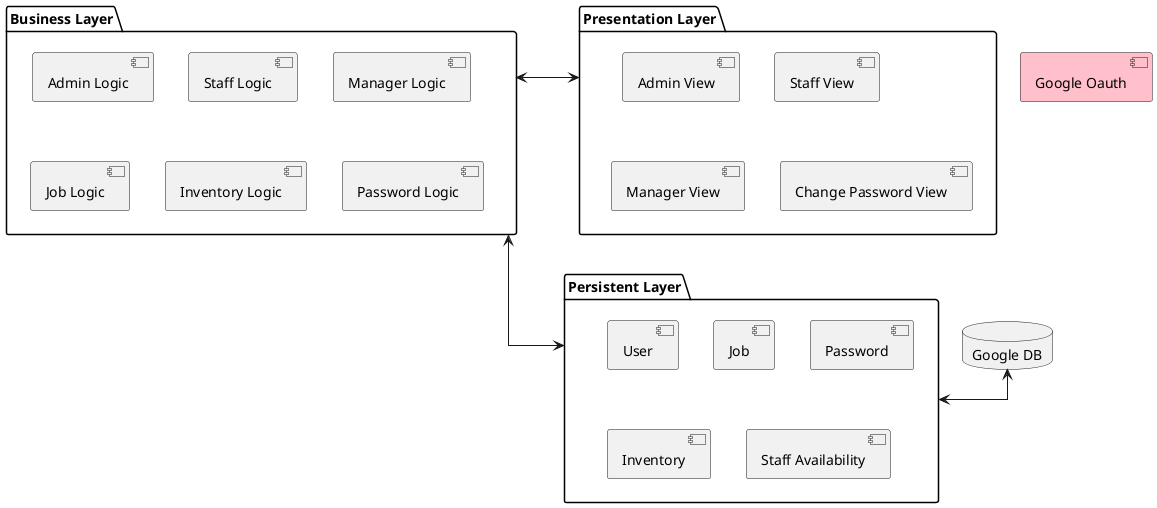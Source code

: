 @startuml
skinparam classAttributeIconSize 0
skinparam linetype ortho
top to bottom direction


'Declaring things
[Google Oauth] as Google #Pink
database "Google DB" as db

package "Presentation Layer"  as Presentation{
  [Admin View] as AdminPage
  [Staff View] as StaffPage
  [Manager View] as ManagerPage
  [Change Password View] as PasswordPage
}

package "Business Layer" as Business {
  [Admin Logic] as AdminLogic
  [Staff Logic] as StaffLogic
  [Manager Logic] as ManagerLogic
  [Job Logic] as JobLogic
  [Inventory Logic] as InventoryLogic
  [Password Logic] as PasswordLogic

}

package "Persistent Layer" as Persistent {
  [User] as User
  [Job] as Job
  [Password] as Password
  [Inventory] as Inventory
  [Staff Availability] as StaffAvailability

}




Business <->  Presentation
Business <->  Persistent

Persistent <-> db

@enduml